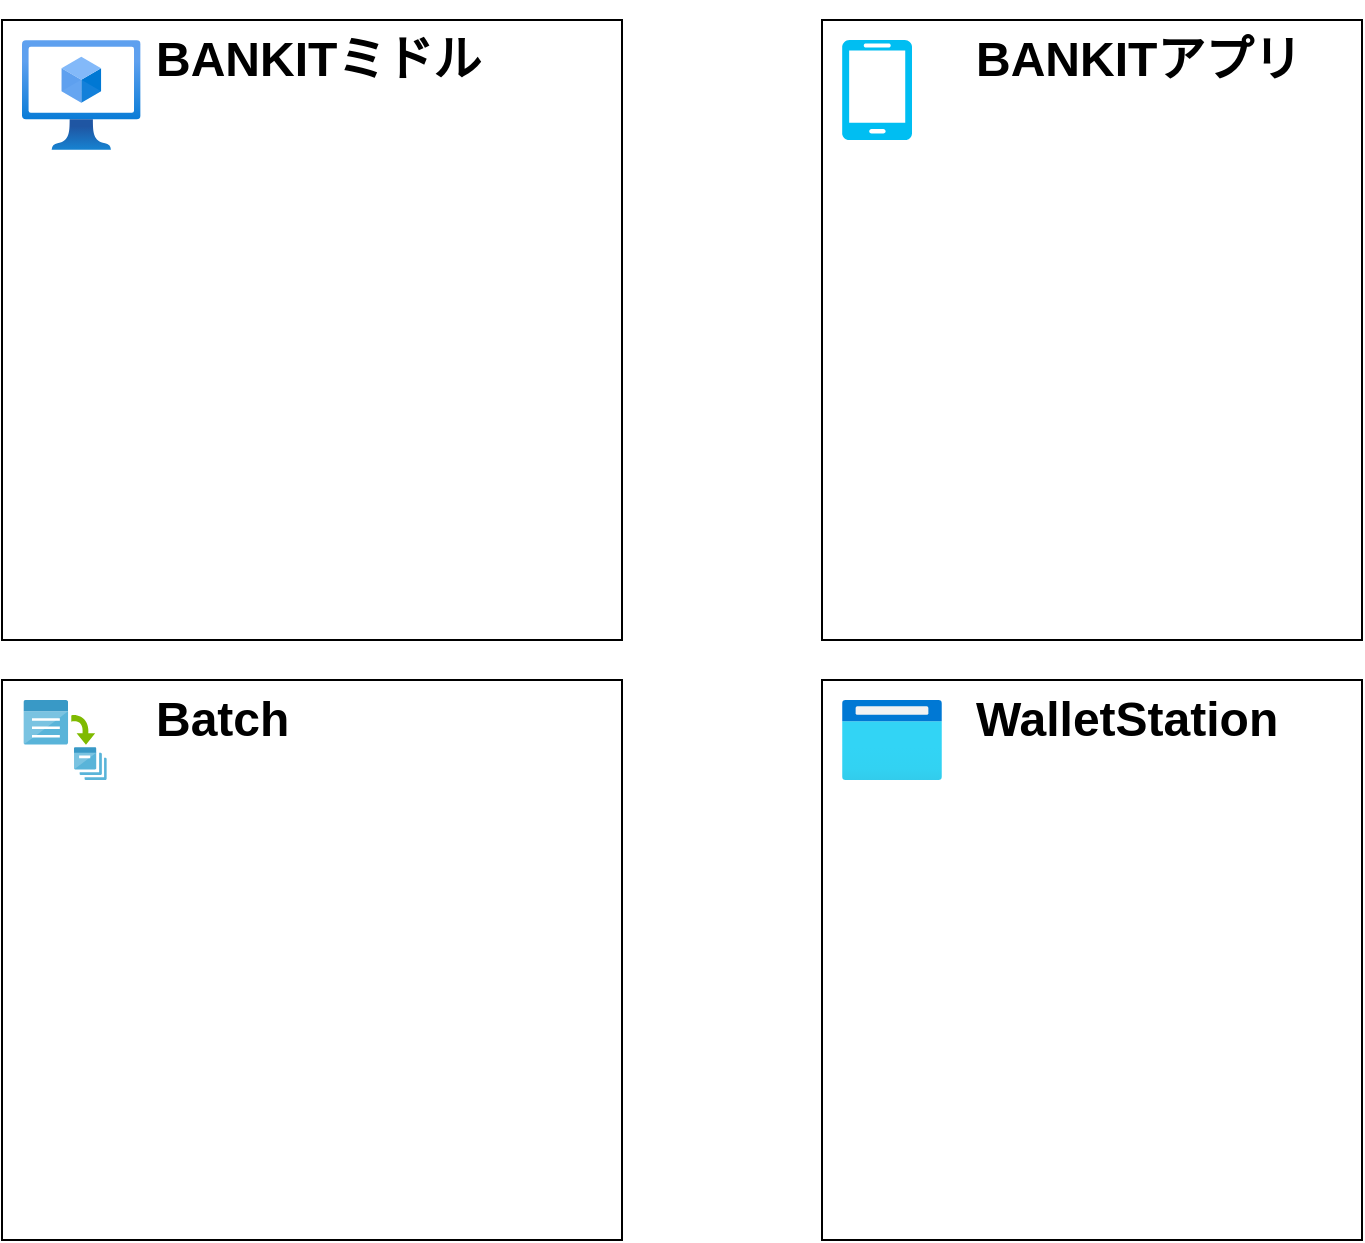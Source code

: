 <mxfile version="14.1.1" type="github">
  <diagram id="HQro99ZrfNcyAtbycOjr" name="Page-1">
    <mxGraphModel dx="1426" dy="794" grid="1" gridSize="10" guides="1" tooltips="1" connect="1" arrows="1" fold="1" page="1" pageScale="1" pageWidth="827" pageHeight="1169" math="0" shadow="0">
      <root>
        <mxCell id="0" />
        <mxCell id="1" parent="0" />
        <mxCell id="Eh-v05lWzU1ELgXKNOy4-2" value="" style="aspect=fixed;html=1;points=[];align=center;image;fontSize=12;image=img/lib/azure2/compute/Virtual_Machines_Classic.svg;" vertex="1" parent="1">
          <mxGeometry x="110" y="170" width="59.3" height="55" as="geometry" />
        </mxCell>
        <mxCell id="Eh-v05lWzU1ELgXKNOy4-7" value="" style="aspect=fixed;html=1;points=[];align=center;image;fontSize=12;image=img/lib/mscae/Batch_Accounts.svg;" vertex="1" parent="1">
          <mxGeometry x="110.73" y="500" width="41.67" height="40" as="geometry" />
        </mxCell>
        <mxCell id="Eh-v05lWzU1ELgXKNOy4-8" value="" style="aspect=fixed;html=1;points=[];align=center;image;fontSize=12;image=img/lib/azure2/general/Browser.svg;" vertex="1" parent="1">
          <mxGeometry x="520" y="500" width="50" height="40" as="geometry" />
        </mxCell>
        <mxCell id="Eh-v05lWzU1ELgXKNOy4-9" value="" style="verticalLabelPosition=bottom;html=1;verticalAlign=top;align=center;strokeColor=none;fillColor=#00BEF2;shape=mxgraph.azure.mobile;pointerEvents=1;" vertex="1" parent="1">
          <mxGeometry x="520" y="170" width="35" height="50" as="geometry" />
        </mxCell>
        <mxCell id="Eh-v05lWzU1ELgXKNOy4-11" value="&lt;h1&gt;　　　BANKITミドル&lt;/h1&gt;&lt;p&gt;&lt;br&gt;&lt;/p&gt;" style="text;html=1;fillColor=none;spacing=5;spacingTop=-20;whiteSpace=wrap;overflow=hidden;rounded=0;strokeColor=#000000;" vertex="1" parent="1">
          <mxGeometry x="100" y="160" width="310" height="310" as="geometry" />
        </mxCell>
        <mxCell id="Eh-v05lWzU1ELgXKNOy4-12" value="&lt;h1&gt;　　　BANKITアプリ&lt;/h1&gt;&lt;p&gt;&lt;br&gt;&lt;/p&gt;" style="text;html=1;fillColor=none;spacing=5;spacingTop=-20;whiteSpace=wrap;overflow=hidden;rounded=0;strokeColor=#000000;" vertex="1" parent="1">
          <mxGeometry x="510" y="160" width="270" height="310" as="geometry" />
        </mxCell>
        <mxCell id="Eh-v05lWzU1ELgXKNOy4-13" value="&lt;h1&gt;　　　Batch&lt;/h1&gt;&lt;p&gt;&lt;br&gt;&lt;/p&gt;" style="text;html=1;fillColor=none;spacing=5;spacingTop=-20;whiteSpace=wrap;overflow=hidden;rounded=0;strokeColor=#000000;" vertex="1" parent="1">
          <mxGeometry x="100" y="490" width="310" height="280" as="geometry" />
        </mxCell>
        <mxCell id="Eh-v05lWzU1ELgXKNOy4-14" value="&lt;h1&gt;　　　WalletStation&lt;/h1&gt;&lt;p&gt;&lt;br&gt;&lt;/p&gt;" style="text;html=1;fillColor=none;spacing=5;spacingTop=-20;whiteSpace=wrap;overflow=hidden;rounded=0;strokeColor=#000000;" vertex="1" parent="1">
          <mxGeometry x="510" y="490" width="270" height="280" as="geometry" />
        </mxCell>
      </root>
    </mxGraphModel>
  </diagram>
</mxfile>
